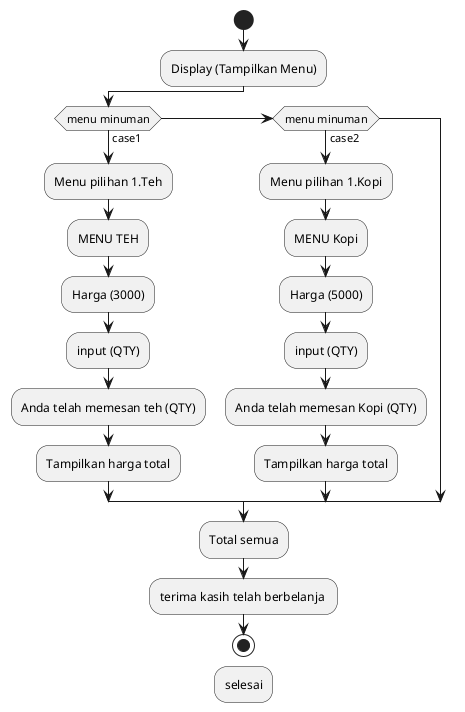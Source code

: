 @startuml Tugas.cpp

start
:Display (Tampilkan Menu);

if  (menu minuman) then (case1)

    :Menu pilihan 1.Teh;
    :MENU TEH;
    :Harga (3000);
    :input (QTY);
    :Anda telah memesan teh (QTY);
    :Tampilkan harga total;

elseif (menu minuman) then (case2)

    :Menu pilihan 1.Kopi;
    :MENU Kopi;
    :Harga (5000);
    :input (QTY);
    :Anda telah memesan Kopi (QTY);
    :Tampilkan harga total;

endif
   :Total semua;
   :terima kasih telah berbelanja ;

stop
:selesai;

@enduml
